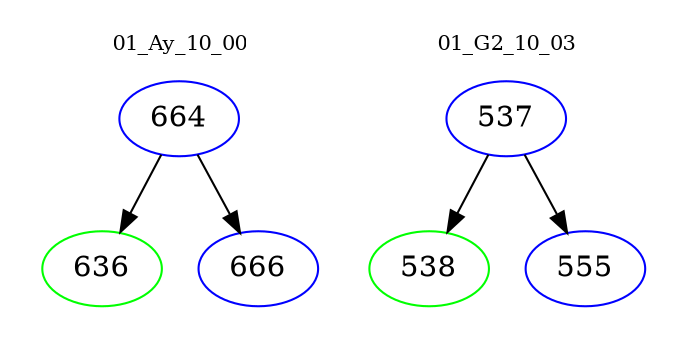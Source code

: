 digraph{
subgraph cluster_0 {
color = white
label = "01_Ay_10_00";
fontsize=10;
T0_664 [label="664", color="blue"]
T0_664 -> T0_636 [color="black"]
T0_636 [label="636", color="green"]
T0_664 -> T0_666 [color="black"]
T0_666 [label="666", color="blue"]
}
subgraph cluster_1 {
color = white
label = "01_G2_10_03";
fontsize=10;
T1_537 [label="537", color="blue"]
T1_537 -> T1_538 [color="black"]
T1_538 [label="538", color="green"]
T1_537 -> T1_555 [color="black"]
T1_555 [label="555", color="blue"]
}
}
